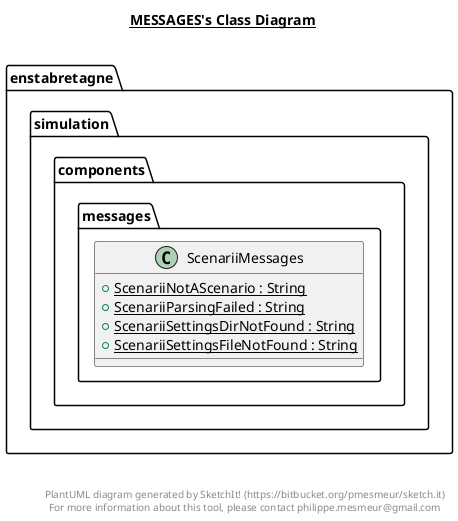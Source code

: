 @startuml

title __MESSAGES's Class Diagram__\n

  namespace enstabretagne.simulation.components {
    namespace messages {
      class enstabretagne.simulation.components.messages.ScenariiMessages {
          {static} + ScenariiNotAScenario : String
          {static} + ScenariiParsingFailed : String
          {static} + ScenariiSettingsDirNotFound : String
          {static} + ScenariiSettingsFileNotFound : String
      }
    }
  }
  



right footer


PlantUML diagram generated by SketchIt! (https://bitbucket.org/pmesmeur/sketch.it)
For more information about this tool, please contact philippe.mesmeur@gmail.com
endfooter

@enduml

